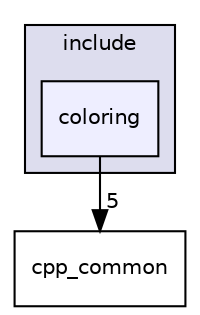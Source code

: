 digraph "coloring" {
  compound=true
  node [ fontsize="10", fontname="Helvetica"];
  edge [ labelfontsize="10", labelfontname="Helvetica"];
  subgraph clusterdir_d44c64559bbebec7f509842c48db8b23 {
    graph [ bgcolor="#ddddee", pencolor="black", label="include" fontname="Helvetica", fontsize="10", URL="dir_d44c64559bbebec7f509842c48db8b23.html"]
  dir_40ed85df85a9af6d51f248d6536e9565 [shape=box, label="coloring", style="filled", fillcolor="#eeeeff", pencolor="black", URL="dir_40ed85df85a9af6d51f248d6536e9565.html"];
  }
  dir_f413d2883acb285bdeb0fac3ae939ed0 [shape=box label="cpp_common" URL="dir_f413d2883acb285bdeb0fac3ae939ed0.html"];
  dir_40ed85df85a9af6d51f248d6536e9565->dir_f413d2883acb285bdeb0fac3ae939ed0 [headlabel="5", labeldistance=1.5 headhref="dir_000076_000012.html"];
}
